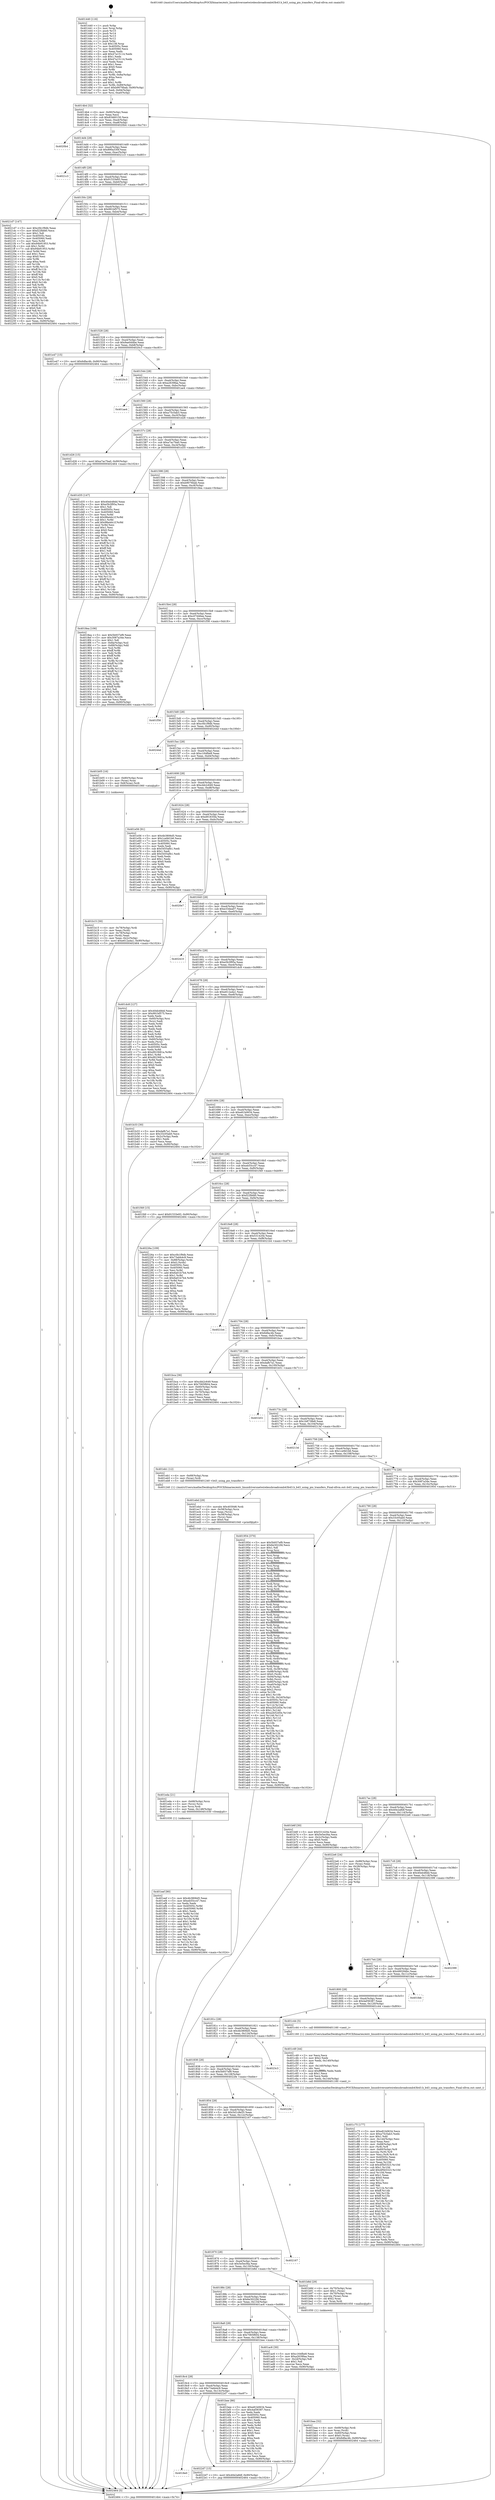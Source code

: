 digraph "0x401440" {
  label = "0x401440 (/mnt/c/Users/mathe/Desktop/tcc/POCII/binaries/extr_linuxdriversnetwirelessbroadcomb43b43.h_b43_using_pio_transfers_Final-ollvm.out::main(0))"
  labelloc = "t"
  node[shape=record]

  Entry [label="",width=0.3,height=0.3,shape=circle,fillcolor=black,style=filled]
  "0x4014b4" [label="{
     0x4014b4 [32]\l
     | [instrs]\l
     &nbsp;&nbsp;0x4014b4 \<+6\>: mov -0x90(%rbp),%eax\l
     &nbsp;&nbsp;0x4014ba \<+2\>: mov %eax,%ecx\l
     &nbsp;&nbsp;0x4014bc \<+6\>: sub $0x83460150,%ecx\l
     &nbsp;&nbsp;0x4014c2 \<+6\>: mov %eax,-0xa4(%rbp)\l
     &nbsp;&nbsp;0x4014c8 \<+6\>: mov %ecx,-0xa8(%rbp)\l
     &nbsp;&nbsp;0x4014ce \<+6\>: je 00000000004020b4 \<main+0xc74\>\l
  }"]
  "0x4020b4" [label="{
     0x4020b4\l
  }", style=dashed]
  "0x4014d4" [label="{
     0x4014d4 [28]\l
     | [instrs]\l
     &nbsp;&nbsp;0x4014d4 \<+5\>: jmp 00000000004014d9 \<main+0x99\>\l
     &nbsp;&nbsp;0x4014d9 \<+6\>: mov -0xa4(%rbp),%eax\l
     &nbsp;&nbsp;0x4014df \<+5\>: sub $0x890a330f,%eax\l
     &nbsp;&nbsp;0x4014e4 \<+6\>: mov %eax,-0xac(%rbp)\l
     &nbsp;&nbsp;0x4014ea \<+6\>: je 00000000004021c3 \<main+0xd83\>\l
  }"]
  Exit [label="",width=0.3,height=0.3,shape=circle,fillcolor=black,style=filled,peripheries=2]
  "0x4021c3" [label="{
     0x4021c3\l
  }", style=dashed]
  "0x4014f0" [label="{
     0x4014f0 [28]\l
     | [instrs]\l
     &nbsp;&nbsp;0x4014f0 \<+5\>: jmp 00000000004014f5 \<main+0xb5\>\l
     &nbsp;&nbsp;0x4014f5 \<+6\>: mov -0xa4(%rbp),%eax\l
     &nbsp;&nbsp;0x4014fb \<+5\>: sub $0x91533e93,%eax\l
     &nbsp;&nbsp;0x401500 \<+6\>: mov %eax,-0xb0(%rbp)\l
     &nbsp;&nbsp;0x401506 \<+6\>: je 00000000004021d7 \<main+0xd97\>\l
  }"]
  "0x4018e0" [label="{
     0x4018e0\l
  }", style=dashed]
  "0x4021d7" [label="{
     0x4021d7 [147]\l
     | [instrs]\l
     &nbsp;&nbsp;0x4021d7 \<+5\>: mov $0xc0b1f9db,%eax\l
     &nbsp;&nbsp;0x4021dc \<+5\>: mov $0xf22fbfd0,%ecx\l
     &nbsp;&nbsp;0x4021e1 \<+2\>: mov $0x1,%dl\l
     &nbsp;&nbsp;0x4021e3 \<+7\>: mov 0x40505c,%esi\l
     &nbsp;&nbsp;0x4021ea \<+7\>: mov 0x405060,%edi\l
     &nbsp;&nbsp;0x4021f1 \<+3\>: mov %esi,%r8d\l
     &nbsp;&nbsp;0x4021f4 \<+7\>: add $0x94b91953,%r8d\l
     &nbsp;&nbsp;0x4021fb \<+4\>: sub $0x1,%r8d\l
     &nbsp;&nbsp;0x4021ff \<+7\>: sub $0x94b91953,%r8d\l
     &nbsp;&nbsp;0x402206 \<+4\>: imul %r8d,%esi\l
     &nbsp;&nbsp;0x40220a \<+3\>: and $0x1,%esi\l
     &nbsp;&nbsp;0x40220d \<+3\>: cmp $0x0,%esi\l
     &nbsp;&nbsp;0x402210 \<+4\>: sete %r9b\l
     &nbsp;&nbsp;0x402214 \<+3\>: cmp $0xa,%edi\l
     &nbsp;&nbsp;0x402217 \<+4\>: setl %r10b\l
     &nbsp;&nbsp;0x40221b \<+3\>: mov %r9b,%r11b\l
     &nbsp;&nbsp;0x40221e \<+4\>: xor $0xff,%r11b\l
     &nbsp;&nbsp;0x402222 \<+3\>: mov %r10b,%bl\l
     &nbsp;&nbsp;0x402225 \<+3\>: xor $0xff,%bl\l
     &nbsp;&nbsp;0x402228 \<+3\>: xor $0x0,%dl\l
     &nbsp;&nbsp;0x40222b \<+3\>: mov %r11b,%r14b\l
     &nbsp;&nbsp;0x40222e \<+4\>: and $0x0,%r14b\l
     &nbsp;&nbsp;0x402232 \<+3\>: and %dl,%r9b\l
     &nbsp;&nbsp;0x402235 \<+3\>: mov %bl,%r15b\l
     &nbsp;&nbsp;0x402238 \<+4\>: and $0x0,%r15b\l
     &nbsp;&nbsp;0x40223c \<+3\>: and %dl,%r10b\l
     &nbsp;&nbsp;0x40223f \<+3\>: or %r9b,%r14b\l
     &nbsp;&nbsp;0x402242 \<+3\>: or %r10b,%r15b\l
     &nbsp;&nbsp;0x402245 \<+3\>: xor %r15b,%r14b\l
     &nbsp;&nbsp;0x402248 \<+3\>: or %bl,%r11b\l
     &nbsp;&nbsp;0x40224b \<+4\>: xor $0xff,%r11b\l
     &nbsp;&nbsp;0x40224f \<+3\>: or $0x0,%dl\l
     &nbsp;&nbsp;0x402252 \<+3\>: and %dl,%r11b\l
     &nbsp;&nbsp;0x402255 \<+3\>: or %r11b,%r14b\l
     &nbsp;&nbsp;0x402258 \<+4\>: test $0x1,%r14b\l
     &nbsp;&nbsp;0x40225c \<+3\>: cmovne %ecx,%eax\l
     &nbsp;&nbsp;0x40225f \<+6\>: mov %eax,-0x90(%rbp)\l
     &nbsp;&nbsp;0x402265 \<+5\>: jmp 0000000000402464 \<main+0x1024\>\l
  }"]
  "0x40150c" [label="{
     0x40150c [28]\l
     | [instrs]\l
     &nbsp;&nbsp;0x40150c \<+5\>: jmp 0000000000401511 \<main+0xd1\>\l
     &nbsp;&nbsp;0x401511 \<+6\>: mov -0xa4(%rbp),%eax\l
     &nbsp;&nbsp;0x401517 \<+5\>: sub $0x991bf575,%eax\l
     &nbsp;&nbsp;0x40151c \<+6\>: mov %eax,-0xb4(%rbp)\l
     &nbsp;&nbsp;0x401522 \<+6\>: je 0000000000401e47 \<main+0xa07\>\l
  }"]
  "0x4022d7" [label="{
     0x4022d7 [15]\l
     | [instrs]\l
     &nbsp;&nbsp;0x4022d7 \<+10\>: movl $0x40e2a8df,-0x90(%rbp)\l
     &nbsp;&nbsp;0x4022e1 \<+5\>: jmp 0000000000402464 \<main+0x1024\>\l
  }"]
  "0x401e47" [label="{
     0x401e47 [15]\l
     | [instrs]\l
     &nbsp;&nbsp;0x401e47 \<+10\>: movl $0x6dfac4b,-0x90(%rbp)\l
     &nbsp;&nbsp;0x401e51 \<+5\>: jmp 0000000000402464 \<main+0x1024\>\l
  }"]
  "0x401528" [label="{
     0x401528 [28]\l
     | [instrs]\l
     &nbsp;&nbsp;0x401528 \<+5\>: jmp 000000000040152d \<main+0xed\>\l
     &nbsp;&nbsp;0x40152d \<+6\>: mov -0xa4(%rbp),%eax\l
     &nbsp;&nbsp;0x401533 \<+5\>: sub $0x9ae0d4be,%eax\l
     &nbsp;&nbsp;0x401538 \<+6\>: mov %eax,-0xb8(%rbp)\l
     &nbsp;&nbsp;0x40153e \<+6\>: je 00000000004020c3 \<main+0xc83\>\l
  }"]
  "0x401eef" [label="{
     0x401eef [90]\l
     | [instrs]\l
     &nbsp;&nbsp;0x401eef \<+5\>: mov $0x4b3806d5,%eax\l
     &nbsp;&nbsp;0x401ef4 \<+5\>: mov $0xeb55cc47,%esi\l
     &nbsp;&nbsp;0x401ef9 \<+2\>: xor %edx,%edx\l
     &nbsp;&nbsp;0x401efb \<+8\>: mov 0x40505c,%r8d\l
     &nbsp;&nbsp;0x401f03 \<+8\>: mov 0x405060,%r9d\l
     &nbsp;&nbsp;0x401f0b \<+3\>: sub $0x1,%edx\l
     &nbsp;&nbsp;0x401f0e \<+3\>: mov %r8d,%r10d\l
     &nbsp;&nbsp;0x401f11 \<+3\>: add %edx,%r10d\l
     &nbsp;&nbsp;0x401f14 \<+4\>: imul %r10d,%r8d\l
     &nbsp;&nbsp;0x401f18 \<+4\>: and $0x1,%r8d\l
     &nbsp;&nbsp;0x401f1c \<+4\>: cmp $0x0,%r8d\l
     &nbsp;&nbsp;0x401f20 \<+4\>: sete %r11b\l
     &nbsp;&nbsp;0x401f24 \<+4\>: cmp $0xa,%r9d\l
     &nbsp;&nbsp;0x401f28 \<+3\>: setl %bl\l
     &nbsp;&nbsp;0x401f2b \<+3\>: mov %r11b,%r14b\l
     &nbsp;&nbsp;0x401f2e \<+3\>: and %bl,%r14b\l
     &nbsp;&nbsp;0x401f31 \<+3\>: xor %bl,%r11b\l
     &nbsp;&nbsp;0x401f34 \<+3\>: or %r11b,%r14b\l
     &nbsp;&nbsp;0x401f37 \<+4\>: test $0x1,%r14b\l
     &nbsp;&nbsp;0x401f3b \<+3\>: cmovne %esi,%eax\l
     &nbsp;&nbsp;0x401f3e \<+6\>: mov %eax,-0x90(%rbp)\l
     &nbsp;&nbsp;0x401f44 \<+5\>: jmp 0000000000402464 \<main+0x1024\>\l
  }"]
  "0x4020c3" [label="{
     0x4020c3\l
  }", style=dashed]
  "0x401544" [label="{
     0x401544 [28]\l
     | [instrs]\l
     &nbsp;&nbsp;0x401544 \<+5\>: jmp 0000000000401549 \<main+0x109\>\l
     &nbsp;&nbsp;0x401549 \<+6\>: mov -0xa4(%rbp),%eax\l
     &nbsp;&nbsp;0x40154f \<+5\>: sub $0xa2639faa,%eax\l
     &nbsp;&nbsp;0x401554 \<+6\>: mov %eax,-0xbc(%rbp)\l
     &nbsp;&nbsp;0x40155a \<+6\>: je 0000000000401ae4 \<main+0x6a4\>\l
  }"]
  "0x401eda" [label="{
     0x401eda [21]\l
     | [instrs]\l
     &nbsp;&nbsp;0x401eda \<+4\>: mov -0x68(%rbp),%rcx\l
     &nbsp;&nbsp;0x401ede \<+3\>: mov (%rcx),%rcx\l
     &nbsp;&nbsp;0x401ee1 \<+3\>: mov %rcx,%rdi\l
     &nbsp;&nbsp;0x401ee4 \<+6\>: mov %eax,-0x148(%rbp)\l
     &nbsp;&nbsp;0x401eea \<+5\>: call 0000000000401030 \<free@plt\>\l
     | [calls]\l
     &nbsp;&nbsp;0x401030 \{1\} (unknown)\l
  }"]
  "0x401ae4" [label="{
     0x401ae4\l
  }", style=dashed]
  "0x401560" [label="{
     0x401560 [28]\l
     | [instrs]\l
     &nbsp;&nbsp;0x401560 \<+5\>: jmp 0000000000401565 \<main+0x125\>\l
     &nbsp;&nbsp;0x401565 \<+6\>: mov -0xa4(%rbp),%eax\l
     &nbsp;&nbsp;0x40156b \<+5\>: sub $0xa75c5ab3,%eax\l
     &nbsp;&nbsp;0x401570 \<+6\>: mov %eax,-0xc0(%rbp)\l
     &nbsp;&nbsp;0x401576 \<+6\>: je 0000000000401d26 \<main+0x8e6\>\l
  }"]
  "0x401ebd" [label="{
     0x401ebd [29]\l
     | [instrs]\l
     &nbsp;&nbsp;0x401ebd \<+10\>: movabs $0x4030d6,%rdi\l
     &nbsp;&nbsp;0x401ec7 \<+4\>: mov -0x58(%rbp),%rcx\l
     &nbsp;&nbsp;0x401ecb \<+2\>: mov %eax,(%rcx)\l
     &nbsp;&nbsp;0x401ecd \<+4\>: mov -0x58(%rbp),%rcx\l
     &nbsp;&nbsp;0x401ed1 \<+2\>: mov (%rcx),%esi\l
     &nbsp;&nbsp;0x401ed3 \<+2\>: mov $0x0,%al\l
     &nbsp;&nbsp;0x401ed5 \<+5\>: call 0000000000401040 \<printf@plt\>\l
     | [calls]\l
     &nbsp;&nbsp;0x401040 \{1\} (unknown)\l
  }"]
  "0x401d26" [label="{
     0x401d26 [15]\l
     | [instrs]\l
     &nbsp;&nbsp;0x401d26 \<+10\>: movl $0xa7ac7ba0,-0x90(%rbp)\l
     &nbsp;&nbsp;0x401d30 \<+5\>: jmp 0000000000402464 \<main+0x1024\>\l
  }"]
  "0x40157c" [label="{
     0x40157c [28]\l
     | [instrs]\l
     &nbsp;&nbsp;0x40157c \<+5\>: jmp 0000000000401581 \<main+0x141\>\l
     &nbsp;&nbsp;0x401581 \<+6\>: mov -0xa4(%rbp),%eax\l
     &nbsp;&nbsp;0x401587 \<+5\>: sub $0xa7ac7ba0,%eax\l
     &nbsp;&nbsp;0x40158c \<+6\>: mov %eax,-0xc4(%rbp)\l
     &nbsp;&nbsp;0x401592 \<+6\>: je 0000000000401d35 \<main+0x8f5\>\l
  }"]
  "0x401c75" [label="{
     0x401c75 [177]\l
     | [instrs]\l
     &nbsp;&nbsp;0x401c75 \<+5\>: mov $0xe81b0634,%ecx\l
     &nbsp;&nbsp;0x401c7a \<+5\>: mov $0xa75c5ab3,%edx\l
     &nbsp;&nbsp;0x401c7f \<+3\>: mov $0x1,%dil\l
     &nbsp;&nbsp;0x401c82 \<+6\>: mov -0x144(%rbp),%esi\l
     &nbsp;&nbsp;0x401c88 \<+3\>: imul %eax,%esi\l
     &nbsp;&nbsp;0x401c8b \<+4\>: mov -0x68(%rbp),%r8\l
     &nbsp;&nbsp;0x401c8f \<+3\>: mov (%r8),%r8\l
     &nbsp;&nbsp;0x401c92 \<+4\>: mov -0x60(%rbp),%r9\l
     &nbsp;&nbsp;0x401c96 \<+3\>: movslq (%r9),%r9\l
     &nbsp;&nbsp;0x401c99 \<+4\>: mov %esi,(%r8,%r9,4)\l
     &nbsp;&nbsp;0x401c9d \<+7\>: mov 0x40505c,%eax\l
     &nbsp;&nbsp;0x401ca4 \<+7\>: mov 0x405060,%esi\l
     &nbsp;&nbsp;0x401cab \<+3\>: mov %eax,%r10d\l
     &nbsp;&nbsp;0x401cae \<+7\>: sub $0x4f5b5323,%r10d\l
     &nbsp;&nbsp;0x401cb5 \<+4\>: sub $0x1,%r10d\l
     &nbsp;&nbsp;0x401cb9 \<+7\>: add $0x4f5b5323,%r10d\l
     &nbsp;&nbsp;0x401cc0 \<+4\>: imul %r10d,%eax\l
     &nbsp;&nbsp;0x401cc4 \<+3\>: and $0x1,%eax\l
     &nbsp;&nbsp;0x401cc7 \<+3\>: cmp $0x0,%eax\l
     &nbsp;&nbsp;0x401cca \<+4\>: sete %r11b\l
     &nbsp;&nbsp;0x401cce \<+3\>: cmp $0xa,%esi\l
     &nbsp;&nbsp;0x401cd1 \<+3\>: setl %bl\l
     &nbsp;&nbsp;0x401cd4 \<+3\>: mov %r11b,%r14b\l
     &nbsp;&nbsp;0x401cd7 \<+4\>: xor $0xff,%r14b\l
     &nbsp;&nbsp;0x401cdb \<+3\>: mov %bl,%r15b\l
     &nbsp;&nbsp;0x401cde \<+4\>: xor $0xff,%r15b\l
     &nbsp;&nbsp;0x401ce2 \<+4\>: xor $0x0,%dil\l
     &nbsp;&nbsp;0x401ce6 \<+3\>: mov %r14b,%r12b\l
     &nbsp;&nbsp;0x401ce9 \<+4\>: and $0x0,%r12b\l
     &nbsp;&nbsp;0x401ced \<+3\>: and %dil,%r11b\l
     &nbsp;&nbsp;0x401cf0 \<+3\>: mov %r15b,%r13b\l
     &nbsp;&nbsp;0x401cf3 \<+4\>: and $0x0,%r13b\l
     &nbsp;&nbsp;0x401cf7 \<+3\>: and %dil,%bl\l
     &nbsp;&nbsp;0x401cfa \<+3\>: or %r11b,%r12b\l
     &nbsp;&nbsp;0x401cfd \<+3\>: or %bl,%r13b\l
     &nbsp;&nbsp;0x401d00 \<+3\>: xor %r13b,%r12b\l
     &nbsp;&nbsp;0x401d03 \<+3\>: or %r15b,%r14b\l
     &nbsp;&nbsp;0x401d06 \<+4\>: xor $0xff,%r14b\l
     &nbsp;&nbsp;0x401d0a \<+4\>: or $0x0,%dil\l
     &nbsp;&nbsp;0x401d0e \<+3\>: and %dil,%r14b\l
     &nbsp;&nbsp;0x401d11 \<+3\>: or %r14b,%r12b\l
     &nbsp;&nbsp;0x401d14 \<+4\>: test $0x1,%r12b\l
     &nbsp;&nbsp;0x401d18 \<+3\>: cmovne %edx,%ecx\l
     &nbsp;&nbsp;0x401d1b \<+6\>: mov %ecx,-0x90(%rbp)\l
     &nbsp;&nbsp;0x401d21 \<+5\>: jmp 0000000000402464 \<main+0x1024\>\l
  }"]
  "0x401d35" [label="{
     0x401d35 [147]\l
     | [instrs]\l
     &nbsp;&nbsp;0x401d35 \<+5\>: mov $0x40eb48dd,%eax\l
     &nbsp;&nbsp;0x401d3a \<+5\>: mov $0xe5b3f95a,%ecx\l
     &nbsp;&nbsp;0x401d3f \<+2\>: mov $0x1,%dl\l
     &nbsp;&nbsp;0x401d41 \<+7\>: mov 0x40505c,%esi\l
     &nbsp;&nbsp;0x401d48 \<+7\>: mov 0x405060,%edi\l
     &nbsp;&nbsp;0x401d4f \<+3\>: mov %esi,%r8d\l
     &nbsp;&nbsp;0x401d52 \<+7\>: sub $0x98a4dc1f,%r8d\l
     &nbsp;&nbsp;0x401d59 \<+4\>: sub $0x1,%r8d\l
     &nbsp;&nbsp;0x401d5d \<+7\>: add $0x98a4dc1f,%r8d\l
     &nbsp;&nbsp;0x401d64 \<+4\>: imul %r8d,%esi\l
     &nbsp;&nbsp;0x401d68 \<+3\>: and $0x1,%esi\l
     &nbsp;&nbsp;0x401d6b \<+3\>: cmp $0x0,%esi\l
     &nbsp;&nbsp;0x401d6e \<+4\>: sete %r9b\l
     &nbsp;&nbsp;0x401d72 \<+3\>: cmp $0xa,%edi\l
     &nbsp;&nbsp;0x401d75 \<+4\>: setl %r10b\l
     &nbsp;&nbsp;0x401d79 \<+3\>: mov %r9b,%r11b\l
     &nbsp;&nbsp;0x401d7c \<+4\>: xor $0xff,%r11b\l
     &nbsp;&nbsp;0x401d80 \<+3\>: mov %r10b,%bl\l
     &nbsp;&nbsp;0x401d83 \<+3\>: xor $0xff,%bl\l
     &nbsp;&nbsp;0x401d86 \<+3\>: xor $0x1,%dl\l
     &nbsp;&nbsp;0x401d89 \<+3\>: mov %r11b,%r14b\l
     &nbsp;&nbsp;0x401d8c \<+4\>: and $0xff,%r14b\l
     &nbsp;&nbsp;0x401d90 \<+3\>: and %dl,%r9b\l
     &nbsp;&nbsp;0x401d93 \<+3\>: mov %bl,%r15b\l
     &nbsp;&nbsp;0x401d96 \<+4\>: and $0xff,%r15b\l
     &nbsp;&nbsp;0x401d9a \<+3\>: and %dl,%r10b\l
     &nbsp;&nbsp;0x401d9d \<+3\>: or %r9b,%r14b\l
     &nbsp;&nbsp;0x401da0 \<+3\>: or %r10b,%r15b\l
     &nbsp;&nbsp;0x401da3 \<+3\>: xor %r15b,%r14b\l
     &nbsp;&nbsp;0x401da6 \<+3\>: or %bl,%r11b\l
     &nbsp;&nbsp;0x401da9 \<+4\>: xor $0xff,%r11b\l
     &nbsp;&nbsp;0x401dad \<+3\>: or $0x1,%dl\l
     &nbsp;&nbsp;0x401db0 \<+3\>: and %dl,%r11b\l
     &nbsp;&nbsp;0x401db3 \<+3\>: or %r11b,%r14b\l
     &nbsp;&nbsp;0x401db6 \<+4\>: test $0x1,%r14b\l
     &nbsp;&nbsp;0x401dba \<+3\>: cmovne %ecx,%eax\l
     &nbsp;&nbsp;0x401dbd \<+6\>: mov %eax,-0x90(%rbp)\l
     &nbsp;&nbsp;0x401dc3 \<+5\>: jmp 0000000000402464 \<main+0x1024\>\l
  }"]
  "0x401598" [label="{
     0x401598 [28]\l
     | [instrs]\l
     &nbsp;&nbsp;0x401598 \<+5\>: jmp 000000000040159d \<main+0x15d\>\l
     &nbsp;&nbsp;0x40159d \<+6\>: mov -0xa4(%rbp),%eax\l
     &nbsp;&nbsp;0x4015a3 \<+5\>: sub $0xb9076bab,%eax\l
     &nbsp;&nbsp;0x4015a8 \<+6\>: mov %eax,-0xc8(%rbp)\l
     &nbsp;&nbsp;0x4015ae \<+6\>: je 00000000004018ea \<main+0x4aa\>\l
  }"]
  "0x401c49" [label="{
     0x401c49 [44]\l
     | [instrs]\l
     &nbsp;&nbsp;0x401c49 \<+2\>: xor %ecx,%ecx\l
     &nbsp;&nbsp;0x401c4b \<+5\>: mov $0x2,%edx\l
     &nbsp;&nbsp;0x401c50 \<+6\>: mov %edx,-0x140(%rbp)\l
     &nbsp;&nbsp;0x401c56 \<+1\>: cltd\l
     &nbsp;&nbsp;0x401c57 \<+6\>: mov -0x140(%rbp),%esi\l
     &nbsp;&nbsp;0x401c5d \<+2\>: idiv %esi\l
     &nbsp;&nbsp;0x401c5f \<+6\>: imul $0xfffffffe,%edx,%edx\l
     &nbsp;&nbsp;0x401c65 \<+3\>: sub $0x1,%ecx\l
     &nbsp;&nbsp;0x401c68 \<+2\>: sub %ecx,%edx\l
     &nbsp;&nbsp;0x401c6a \<+6\>: mov %edx,-0x144(%rbp)\l
     &nbsp;&nbsp;0x401c70 \<+5\>: call 0000000000401160 \<next_i\>\l
     | [calls]\l
     &nbsp;&nbsp;0x401160 \{1\} (/mnt/c/Users/mathe/Desktop/tcc/POCII/binaries/extr_linuxdriversnetwirelessbroadcomb43b43.h_b43_using_pio_transfers_Final-ollvm.out::next_i)\l
  }"]
  "0x4018ea" [label="{
     0x4018ea [106]\l
     | [instrs]\l
     &nbsp;&nbsp;0x4018ea \<+5\>: mov $0x5b937ef9,%eax\l
     &nbsp;&nbsp;0x4018ef \<+5\>: mov $0x3087a34e,%ecx\l
     &nbsp;&nbsp;0x4018f4 \<+2\>: mov $0x1,%dl\l
     &nbsp;&nbsp;0x4018f6 \<+7\>: mov -0x8a(%rbp),%sil\l
     &nbsp;&nbsp;0x4018fd \<+7\>: mov -0x89(%rbp),%dil\l
     &nbsp;&nbsp;0x401904 \<+3\>: mov %sil,%r8b\l
     &nbsp;&nbsp;0x401907 \<+4\>: xor $0xff,%r8b\l
     &nbsp;&nbsp;0x40190b \<+3\>: mov %dil,%r9b\l
     &nbsp;&nbsp;0x40190e \<+4\>: xor $0xff,%r9b\l
     &nbsp;&nbsp;0x401912 \<+3\>: xor $0x1,%dl\l
     &nbsp;&nbsp;0x401915 \<+3\>: mov %r8b,%r10b\l
     &nbsp;&nbsp;0x401918 \<+4\>: and $0xff,%r10b\l
     &nbsp;&nbsp;0x40191c \<+3\>: and %dl,%sil\l
     &nbsp;&nbsp;0x40191f \<+3\>: mov %r9b,%r11b\l
     &nbsp;&nbsp;0x401922 \<+4\>: and $0xff,%r11b\l
     &nbsp;&nbsp;0x401926 \<+3\>: and %dl,%dil\l
     &nbsp;&nbsp;0x401929 \<+3\>: or %sil,%r10b\l
     &nbsp;&nbsp;0x40192c \<+3\>: or %dil,%r11b\l
     &nbsp;&nbsp;0x40192f \<+3\>: xor %r11b,%r10b\l
     &nbsp;&nbsp;0x401932 \<+3\>: or %r9b,%r8b\l
     &nbsp;&nbsp;0x401935 \<+4\>: xor $0xff,%r8b\l
     &nbsp;&nbsp;0x401939 \<+3\>: or $0x1,%dl\l
     &nbsp;&nbsp;0x40193c \<+3\>: and %dl,%r8b\l
     &nbsp;&nbsp;0x40193f \<+3\>: or %r8b,%r10b\l
     &nbsp;&nbsp;0x401942 \<+4\>: test $0x1,%r10b\l
     &nbsp;&nbsp;0x401946 \<+3\>: cmovne %ecx,%eax\l
     &nbsp;&nbsp;0x401949 \<+6\>: mov %eax,-0x90(%rbp)\l
     &nbsp;&nbsp;0x40194f \<+5\>: jmp 0000000000402464 \<main+0x1024\>\l
  }"]
  "0x4015b4" [label="{
     0x4015b4 [28]\l
     | [instrs]\l
     &nbsp;&nbsp;0x4015b4 \<+5\>: jmp 00000000004015b9 \<main+0x179\>\l
     &nbsp;&nbsp;0x4015b9 \<+6\>: mov -0xa4(%rbp),%eax\l
     &nbsp;&nbsp;0x4015bf \<+5\>: sub $0xc07d46ee,%eax\l
     &nbsp;&nbsp;0x4015c4 \<+6\>: mov %eax,-0xcc(%rbp)\l
     &nbsp;&nbsp;0x4015ca \<+6\>: je 0000000000401f58 \<main+0xb18\>\l
  }"]
  "0x402464" [label="{
     0x402464 [5]\l
     | [instrs]\l
     &nbsp;&nbsp;0x402464 \<+5\>: jmp 00000000004014b4 \<main+0x74\>\l
  }"]
  "0x401440" [label="{
     0x401440 [116]\l
     | [instrs]\l
     &nbsp;&nbsp;0x401440 \<+1\>: push %rbp\l
     &nbsp;&nbsp;0x401441 \<+3\>: mov %rsp,%rbp\l
     &nbsp;&nbsp;0x401444 \<+2\>: push %r15\l
     &nbsp;&nbsp;0x401446 \<+2\>: push %r14\l
     &nbsp;&nbsp;0x401448 \<+2\>: push %r13\l
     &nbsp;&nbsp;0x40144a \<+2\>: push %r12\l
     &nbsp;&nbsp;0x40144c \<+1\>: push %rbx\l
     &nbsp;&nbsp;0x40144d \<+7\>: sub $0x138,%rsp\l
     &nbsp;&nbsp;0x401454 \<+7\>: mov 0x40505c,%eax\l
     &nbsp;&nbsp;0x40145b \<+7\>: mov 0x405060,%ecx\l
     &nbsp;&nbsp;0x401462 \<+2\>: mov %eax,%edx\l
     &nbsp;&nbsp;0x401464 \<+6\>: add $0x47a15114,%edx\l
     &nbsp;&nbsp;0x40146a \<+3\>: sub $0x1,%edx\l
     &nbsp;&nbsp;0x40146d \<+6\>: sub $0x47a15114,%edx\l
     &nbsp;&nbsp;0x401473 \<+3\>: imul %edx,%eax\l
     &nbsp;&nbsp;0x401476 \<+3\>: and $0x1,%eax\l
     &nbsp;&nbsp;0x401479 \<+3\>: cmp $0x0,%eax\l
     &nbsp;&nbsp;0x40147c \<+4\>: sete %r8b\l
     &nbsp;&nbsp;0x401480 \<+4\>: and $0x1,%r8b\l
     &nbsp;&nbsp;0x401484 \<+7\>: mov %r8b,-0x8a(%rbp)\l
     &nbsp;&nbsp;0x40148b \<+3\>: cmp $0xa,%ecx\l
     &nbsp;&nbsp;0x40148e \<+4\>: setl %r8b\l
     &nbsp;&nbsp;0x401492 \<+4\>: and $0x1,%r8b\l
     &nbsp;&nbsp;0x401496 \<+7\>: mov %r8b,-0x89(%rbp)\l
     &nbsp;&nbsp;0x40149d \<+10\>: movl $0xb9076bab,-0x90(%rbp)\l
     &nbsp;&nbsp;0x4014a7 \<+6\>: mov %edi,-0x94(%rbp)\l
     &nbsp;&nbsp;0x4014ad \<+7\>: mov %rsi,-0xa0(%rbp)\l
  }"]
  "0x4018c4" [label="{
     0x4018c4 [28]\l
     | [instrs]\l
     &nbsp;&nbsp;0x4018c4 \<+5\>: jmp 00000000004018c9 \<main+0x489\>\l
     &nbsp;&nbsp;0x4018c9 \<+6\>: mov -0xa4(%rbp),%eax\l
     &nbsp;&nbsp;0x4018cf \<+5\>: sub $0x73abb4c9,%eax\l
     &nbsp;&nbsp;0x4018d4 \<+6\>: mov %eax,-0x13c(%rbp)\l
     &nbsp;&nbsp;0x4018da \<+6\>: je 00000000004022d7 \<main+0xe97\>\l
  }"]
  "0x401f58" [label="{
     0x401f58\l
  }", style=dashed]
  "0x4015d0" [label="{
     0x4015d0 [28]\l
     | [instrs]\l
     &nbsp;&nbsp;0x4015d0 \<+5\>: jmp 00000000004015d5 \<main+0x195\>\l
     &nbsp;&nbsp;0x4015d5 \<+6\>: mov -0xa4(%rbp),%eax\l
     &nbsp;&nbsp;0x4015db \<+5\>: sub $0xc0b1f9db,%eax\l
     &nbsp;&nbsp;0x4015e0 \<+6\>: mov %eax,-0xd0(%rbp)\l
     &nbsp;&nbsp;0x4015e6 \<+6\>: je 000000000040244d \<main+0x100d\>\l
  }"]
  "0x401bee" [label="{
     0x401bee [86]\l
     | [instrs]\l
     &nbsp;&nbsp;0x401bee \<+5\>: mov $0xe81b0634,%eax\l
     &nbsp;&nbsp;0x401bf3 \<+5\>: mov $0x4af36387,%ecx\l
     &nbsp;&nbsp;0x401bf8 \<+2\>: xor %edx,%edx\l
     &nbsp;&nbsp;0x401bfa \<+7\>: mov 0x40505c,%esi\l
     &nbsp;&nbsp;0x401c01 \<+7\>: mov 0x405060,%edi\l
     &nbsp;&nbsp;0x401c08 \<+3\>: sub $0x1,%edx\l
     &nbsp;&nbsp;0x401c0b \<+3\>: mov %esi,%r8d\l
     &nbsp;&nbsp;0x401c0e \<+3\>: add %edx,%r8d\l
     &nbsp;&nbsp;0x401c11 \<+4\>: imul %r8d,%esi\l
     &nbsp;&nbsp;0x401c15 \<+3\>: and $0x1,%esi\l
     &nbsp;&nbsp;0x401c18 \<+3\>: cmp $0x0,%esi\l
     &nbsp;&nbsp;0x401c1b \<+4\>: sete %r9b\l
     &nbsp;&nbsp;0x401c1f \<+3\>: cmp $0xa,%edi\l
     &nbsp;&nbsp;0x401c22 \<+4\>: setl %r10b\l
     &nbsp;&nbsp;0x401c26 \<+3\>: mov %r9b,%r11b\l
     &nbsp;&nbsp;0x401c29 \<+3\>: and %r10b,%r11b\l
     &nbsp;&nbsp;0x401c2c \<+3\>: xor %r10b,%r9b\l
     &nbsp;&nbsp;0x401c2f \<+3\>: or %r9b,%r11b\l
     &nbsp;&nbsp;0x401c32 \<+4\>: test $0x1,%r11b\l
     &nbsp;&nbsp;0x401c36 \<+3\>: cmovne %ecx,%eax\l
     &nbsp;&nbsp;0x401c39 \<+6\>: mov %eax,-0x90(%rbp)\l
     &nbsp;&nbsp;0x401c3f \<+5\>: jmp 0000000000402464 \<main+0x1024\>\l
  }"]
  "0x40244d" [label="{
     0x40244d\l
  }", style=dashed]
  "0x4015ec" [label="{
     0x4015ec [28]\l
     | [instrs]\l
     &nbsp;&nbsp;0x4015ec \<+5\>: jmp 00000000004015f1 \<main+0x1b1\>\l
     &nbsp;&nbsp;0x4015f1 \<+6\>: mov -0xa4(%rbp),%eax\l
     &nbsp;&nbsp;0x4015f7 \<+5\>: sub $0xc164fbe8,%eax\l
     &nbsp;&nbsp;0x4015fc \<+6\>: mov %eax,-0xd4(%rbp)\l
     &nbsp;&nbsp;0x401602 \<+6\>: je 0000000000401b05 \<main+0x6c5\>\l
  }"]
  "0x401baa" [label="{
     0x401baa [32]\l
     | [instrs]\l
     &nbsp;&nbsp;0x401baa \<+4\>: mov -0x68(%rbp),%rdi\l
     &nbsp;&nbsp;0x401bae \<+3\>: mov %rax,(%rdi)\l
     &nbsp;&nbsp;0x401bb1 \<+4\>: mov -0x60(%rbp),%rax\l
     &nbsp;&nbsp;0x401bb5 \<+6\>: movl $0x0,(%rax)\l
     &nbsp;&nbsp;0x401bbb \<+10\>: movl $0x6dfac4b,-0x90(%rbp)\l
     &nbsp;&nbsp;0x401bc5 \<+5\>: jmp 0000000000402464 \<main+0x1024\>\l
  }"]
  "0x401b05" [label="{
     0x401b05 [16]\l
     | [instrs]\l
     &nbsp;&nbsp;0x401b05 \<+4\>: mov -0x80(%rbp),%rax\l
     &nbsp;&nbsp;0x401b09 \<+3\>: mov (%rax),%rax\l
     &nbsp;&nbsp;0x401b0c \<+4\>: mov 0x8(%rax),%rdi\l
     &nbsp;&nbsp;0x401b10 \<+5\>: call 0000000000401060 \<atoi@plt\>\l
     | [calls]\l
     &nbsp;&nbsp;0x401060 \{1\} (unknown)\l
  }"]
  "0x401608" [label="{
     0x401608 [28]\l
     | [instrs]\l
     &nbsp;&nbsp;0x401608 \<+5\>: jmp 000000000040160d \<main+0x1cd\>\l
     &nbsp;&nbsp;0x40160d \<+6\>: mov -0xa4(%rbp),%eax\l
     &nbsp;&nbsp;0x401613 \<+5\>: sub $0xcbb2c649,%eax\l
     &nbsp;&nbsp;0x401618 \<+6\>: mov %eax,-0xd8(%rbp)\l
     &nbsp;&nbsp;0x40161e \<+6\>: je 0000000000401e56 \<main+0xa16\>\l
  }"]
  "0x401b15" [label="{
     0x401b15 [30]\l
     | [instrs]\l
     &nbsp;&nbsp;0x401b15 \<+4\>: mov -0x78(%rbp),%rdi\l
     &nbsp;&nbsp;0x401b19 \<+2\>: mov %eax,(%rdi)\l
     &nbsp;&nbsp;0x401b1b \<+4\>: mov -0x78(%rbp),%rdi\l
     &nbsp;&nbsp;0x401b1f \<+2\>: mov (%rdi),%eax\l
     &nbsp;&nbsp;0x401b21 \<+3\>: mov %eax,-0x2c(%rbp)\l
     &nbsp;&nbsp;0x401b24 \<+10\>: movl $0xe612a4a1,-0x90(%rbp)\l
     &nbsp;&nbsp;0x401b2e \<+5\>: jmp 0000000000402464 \<main+0x1024\>\l
  }"]
  "0x401e56" [label="{
     0x401e56 [91]\l
     | [instrs]\l
     &nbsp;&nbsp;0x401e56 \<+5\>: mov $0x4b3806d5,%eax\l
     &nbsp;&nbsp;0x401e5b \<+5\>: mov $0x1ce9d1b6,%ecx\l
     &nbsp;&nbsp;0x401e60 \<+7\>: mov 0x40505c,%edx\l
     &nbsp;&nbsp;0x401e67 \<+7\>: mov 0x405060,%esi\l
     &nbsp;&nbsp;0x401e6e \<+2\>: mov %edx,%edi\l
     &nbsp;&nbsp;0x401e70 \<+6\>: sub $0x5455afb1,%edi\l
     &nbsp;&nbsp;0x401e76 \<+3\>: sub $0x1,%edi\l
     &nbsp;&nbsp;0x401e79 \<+6\>: add $0x5455afb1,%edi\l
     &nbsp;&nbsp;0x401e7f \<+3\>: imul %edi,%edx\l
     &nbsp;&nbsp;0x401e82 \<+3\>: and $0x1,%edx\l
     &nbsp;&nbsp;0x401e85 \<+3\>: cmp $0x0,%edx\l
     &nbsp;&nbsp;0x401e88 \<+4\>: sete %r8b\l
     &nbsp;&nbsp;0x401e8c \<+3\>: cmp $0xa,%esi\l
     &nbsp;&nbsp;0x401e8f \<+4\>: setl %r9b\l
     &nbsp;&nbsp;0x401e93 \<+3\>: mov %r8b,%r10b\l
     &nbsp;&nbsp;0x401e96 \<+3\>: and %r9b,%r10b\l
     &nbsp;&nbsp;0x401e99 \<+3\>: xor %r9b,%r8b\l
     &nbsp;&nbsp;0x401e9c \<+3\>: or %r8b,%r10b\l
     &nbsp;&nbsp;0x401e9f \<+4\>: test $0x1,%r10b\l
     &nbsp;&nbsp;0x401ea3 \<+3\>: cmovne %ecx,%eax\l
     &nbsp;&nbsp;0x401ea6 \<+6\>: mov %eax,-0x90(%rbp)\l
     &nbsp;&nbsp;0x401eac \<+5\>: jmp 0000000000402464 \<main+0x1024\>\l
  }"]
  "0x401624" [label="{
     0x401624 [28]\l
     | [instrs]\l
     &nbsp;&nbsp;0x401624 \<+5\>: jmp 0000000000401629 \<main+0x1e9\>\l
     &nbsp;&nbsp;0x401629 \<+6\>: mov -0xa4(%rbp),%eax\l
     &nbsp;&nbsp;0x40162f \<+5\>: sub $0xd91835fa,%eax\l
     &nbsp;&nbsp;0x401634 \<+6\>: mov %eax,-0xdc(%rbp)\l
     &nbsp;&nbsp;0x40163a \<+6\>: je 00000000004020e7 \<main+0xca7\>\l
  }"]
  "0x4018a8" [label="{
     0x4018a8 [28]\l
     | [instrs]\l
     &nbsp;&nbsp;0x4018a8 \<+5\>: jmp 00000000004018ad \<main+0x46d\>\l
     &nbsp;&nbsp;0x4018ad \<+6\>: mov -0xa4(%rbp),%eax\l
     &nbsp;&nbsp;0x4018b3 \<+5\>: sub $0x7065f604,%eax\l
     &nbsp;&nbsp;0x4018b8 \<+6\>: mov %eax,-0x138(%rbp)\l
     &nbsp;&nbsp;0x4018be \<+6\>: je 0000000000401bee \<main+0x7ae\>\l
  }"]
  "0x4020e7" [label="{
     0x4020e7\l
  }", style=dashed]
  "0x401640" [label="{
     0x401640 [28]\l
     | [instrs]\l
     &nbsp;&nbsp;0x401640 \<+5\>: jmp 0000000000401645 \<main+0x205\>\l
     &nbsp;&nbsp;0x401645 \<+6\>: mov -0xa4(%rbp),%eax\l
     &nbsp;&nbsp;0x40164b \<+5\>: sub $0xe33dea07,%eax\l
     &nbsp;&nbsp;0x401650 \<+6\>: mov %eax,-0xe0(%rbp)\l
     &nbsp;&nbsp;0x401656 \<+6\>: je 0000000000402410 \<main+0xfd0\>\l
  }"]
  "0x401ac6" [label="{
     0x401ac6 [30]\l
     | [instrs]\l
     &nbsp;&nbsp;0x401ac6 \<+5\>: mov $0xc164fbe8,%eax\l
     &nbsp;&nbsp;0x401acb \<+5\>: mov $0xa2639faa,%ecx\l
     &nbsp;&nbsp;0x401ad0 \<+3\>: mov -0x2d(%rbp),%dl\l
     &nbsp;&nbsp;0x401ad3 \<+3\>: test $0x1,%dl\l
     &nbsp;&nbsp;0x401ad6 \<+3\>: cmovne %ecx,%eax\l
     &nbsp;&nbsp;0x401ad9 \<+6\>: mov %eax,-0x90(%rbp)\l
     &nbsp;&nbsp;0x401adf \<+5\>: jmp 0000000000402464 \<main+0x1024\>\l
  }"]
  "0x402410" [label="{
     0x402410\l
  }", style=dashed]
  "0x40165c" [label="{
     0x40165c [28]\l
     | [instrs]\l
     &nbsp;&nbsp;0x40165c \<+5\>: jmp 0000000000401661 \<main+0x221\>\l
     &nbsp;&nbsp;0x401661 \<+6\>: mov -0xa4(%rbp),%eax\l
     &nbsp;&nbsp;0x401667 \<+5\>: sub $0xe5b3f95a,%eax\l
     &nbsp;&nbsp;0x40166c \<+6\>: mov %eax,-0xe4(%rbp)\l
     &nbsp;&nbsp;0x401672 \<+6\>: je 0000000000401dc8 \<main+0x988\>\l
  }"]
  "0x40188c" [label="{
     0x40188c [28]\l
     | [instrs]\l
     &nbsp;&nbsp;0x40188c \<+5\>: jmp 0000000000401891 \<main+0x451\>\l
     &nbsp;&nbsp;0x401891 \<+6\>: mov -0xa4(%rbp),%eax\l
     &nbsp;&nbsp;0x401897 \<+5\>: sub $0x6e3022fd,%eax\l
     &nbsp;&nbsp;0x40189c \<+6\>: mov %eax,-0x134(%rbp)\l
     &nbsp;&nbsp;0x4018a2 \<+6\>: je 0000000000401ac6 \<main+0x686\>\l
  }"]
  "0x401dc8" [label="{
     0x401dc8 [127]\l
     | [instrs]\l
     &nbsp;&nbsp;0x401dc8 \<+5\>: mov $0x40eb48dd,%eax\l
     &nbsp;&nbsp;0x401dcd \<+5\>: mov $0x991bf575,%ecx\l
     &nbsp;&nbsp;0x401dd2 \<+2\>: xor %edx,%edx\l
     &nbsp;&nbsp;0x401dd4 \<+4\>: mov -0x60(%rbp),%rsi\l
     &nbsp;&nbsp;0x401dd8 \<+2\>: mov (%rsi),%edi\l
     &nbsp;&nbsp;0x401dda \<+3\>: mov %edx,%r8d\l
     &nbsp;&nbsp;0x401ddd \<+3\>: sub %edi,%r8d\l
     &nbsp;&nbsp;0x401de0 \<+2\>: mov %edx,%edi\l
     &nbsp;&nbsp;0x401de2 \<+3\>: sub $0x1,%edi\l
     &nbsp;&nbsp;0x401de5 \<+3\>: add %edi,%r8d\l
     &nbsp;&nbsp;0x401de8 \<+3\>: sub %r8d,%edx\l
     &nbsp;&nbsp;0x401deb \<+4\>: mov -0x60(%rbp),%rsi\l
     &nbsp;&nbsp;0x401def \<+2\>: mov %edx,(%rsi)\l
     &nbsp;&nbsp;0x401df1 \<+7\>: mov 0x40505c,%edx\l
     &nbsp;&nbsp;0x401df8 \<+7\>: mov 0x405060,%edi\l
     &nbsp;&nbsp;0x401dff \<+3\>: mov %edx,%r8d\l
     &nbsp;&nbsp;0x401e02 \<+7\>: sub $0xd923681a,%r8d\l
     &nbsp;&nbsp;0x401e09 \<+4\>: sub $0x1,%r8d\l
     &nbsp;&nbsp;0x401e0d \<+7\>: add $0xd923681a,%r8d\l
     &nbsp;&nbsp;0x401e14 \<+4\>: imul %r8d,%edx\l
     &nbsp;&nbsp;0x401e18 \<+3\>: and $0x1,%edx\l
     &nbsp;&nbsp;0x401e1b \<+3\>: cmp $0x0,%edx\l
     &nbsp;&nbsp;0x401e1e \<+4\>: sete %r9b\l
     &nbsp;&nbsp;0x401e22 \<+3\>: cmp $0xa,%edi\l
     &nbsp;&nbsp;0x401e25 \<+4\>: setl %r10b\l
     &nbsp;&nbsp;0x401e29 \<+3\>: mov %r9b,%r11b\l
     &nbsp;&nbsp;0x401e2c \<+3\>: and %r10b,%r11b\l
     &nbsp;&nbsp;0x401e2f \<+3\>: xor %r10b,%r9b\l
     &nbsp;&nbsp;0x401e32 \<+3\>: or %r9b,%r11b\l
     &nbsp;&nbsp;0x401e35 \<+4\>: test $0x1,%r11b\l
     &nbsp;&nbsp;0x401e39 \<+3\>: cmovne %ecx,%eax\l
     &nbsp;&nbsp;0x401e3c \<+6\>: mov %eax,-0x90(%rbp)\l
     &nbsp;&nbsp;0x401e42 \<+5\>: jmp 0000000000402464 \<main+0x1024\>\l
  }"]
  "0x401678" [label="{
     0x401678 [28]\l
     | [instrs]\l
     &nbsp;&nbsp;0x401678 \<+5\>: jmp 000000000040167d \<main+0x23d\>\l
     &nbsp;&nbsp;0x40167d \<+6\>: mov -0xa4(%rbp),%eax\l
     &nbsp;&nbsp;0x401683 \<+5\>: sub $0xe612a4a1,%eax\l
     &nbsp;&nbsp;0x401688 \<+6\>: mov %eax,-0xe8(%rbp)\l
     &nbsp;&nbsp;0x40168e \<+6\>: je 0000000000401b33 \<main+0x6f3\>\l
  }"]
  "0x401b8d" [label="{
     0x401b8d [29]\l
     | [instrs]\l
     &nbsp;&nbsp;0x401b8d \<+4\>: mov -0x70(%rbp),%rax\l
     &nbsp;&nbsp;0x401b91 \<+6\>: movl $0x1,(%rax)\l
     &nbsp;&nbsp;0x401b97 \<+4\>: mov -0x70(%rbp),%rax\l
     &nbsp;&nbsp;0x401b9b \<+3\>: movslq (%rax),%rax\l
     &nbsp;&nbsp;0x401b9e \<+4\>: shl $0x2,%rax\l
     &nbsp;&nbsp;0x401ba2 \<+3\>: mov %rax,%rdi\l
     &nbsp;&nbsp;0x401ba5 \<+5\>: call 0000000000401050 \<malloc@plt\>\l
     | [calls]\l
     &nbsp;&nbsp;0x401050 \{1\} (unknown)\l
  }"]
  "0x401b33" [label="{
     0x401b33 [30]\l
     | [instrs]\l
     &nbsp;&nbsp;0x401b33 \<+5\>: mov $0xdafb7a1,%eax\l
     &nbsp;&nbsp;0x401b38 \<+5\>: mov $0x33c05ab0,%ecx\l
     &nbsp;&nbsp;0x401b3d \<+3\>: mov -0x2c(%rbp),%edx\l
     &nbsp;&nbsp;0x401b40 \<+3\>: cmp $0x1,%edx\l
     &nbsp;&nbsp;0x401b43 \<+3\>: cmovl %ecx,%eax\l
     &nbsp;&nbsp;0x401b46 \<+6\>: mov %eax,-0x90(%rbp)\l
     &nbsp;&nbsp;0x401b4c \<+5\>: jmp 0000000000402464 \<main+0x1024\>\l
  }"]
  "0x401694" [label="{
     0x401694 [28]\l
     | [instrs]\l
     &nbsp;&nbsp;0x401694 \<+5\>: jmp 0000000000401699 \<main+0x259\>\l
     &nbsp;&nbsp;0x401699 \<+6\>: mov -0xa4(%rbp),%eax\l
     &nbsp;&nbsp;0x40169f \<+5\>: sub $0xe81b0634,%eax\l
     &nbsp;&nbsp;0x4016a4 \<+6\>: mov %eax,-0xec(%rbp)\l
     &nbsp;&nbsp;0x4016aa \<+6\>: je 0000000000402343 \<main+0xf03\>\l
  }"]
  "0x401870" [label="{
     0x401870 [28]\l
     | [instrs]\l
     &nbsp;&nbsp;0x401870 \<+5\>: jmp 0000000000401875 \<main+0x435\>\l
     &nbsp;&nbsp;0x401875 \<+6\>: mov -0xa4(%rbp),%eax\l
     &nbsp;&nbsp;0x40187b \<+5\>: sub $0x5e5ecf4a,%eax\l
     &nbsp;&nbsp;0x401880 \<+6\>: mov %eax,-0x130(%rbp)\l
     &nbsp;&nbsp;0x401886 \<+6\>: je 0000000000401b8d \<main+0x74d\>\l
  }"]
  "0x402343" [label="{
     0x402343\l
  }", style=dashed]
  "0x4016b0" [label="{
     0x4016b0 [28]\l
     | [instrs]\l
     &nbsp;&nbsp;0x4016b0 \<+5\>: jmp 00000000004016b5 \<main+0x275\>\l
     &nbsp;&nbsp;0x4016b5 \<+6\>: mov -0xa4(%rbp),%eax\l
     &nbsp;&nbsp;0x4016bb \<+5\>: sub $0xeb55cc47,%eax\l
     &nbsp;&nbsp;0x4016c0 \<+6\>: mov %eax,-0xf0(%rbp)\l
     &nbsp;&nbsp;0x4016c6 \<+6\>: je 0000000000401f49 \<main+0xb09\>\l
  }"]
  "0x402167" [label="{
     0x402167\l
  }", style=dashed]
  "0x401f49" [label="{
     0x401f49 [15]\l
     | [instrs]\l
     &nbsp;&nbsp;0x401f49 \<+10\>: movl $0x91533e93,-0x90(%rbp)\l
     &nbsp;&nbsp;0x401f53 \<+5\>: jmp 0000000000402464 \<main+0x1024\>\l
  }"]
  "0x4016cc" [label="{
     0x4016cc [28]\l
     | [instrs]\l
     &nbsp;&nbsp;0x4016cc \<+5\>: jmp 00000000004016d1 \<main+0x291\>\l
     &nbsp;&nbsp;0x4016d1 \<+6\>: mov -0xa4(%rbp),%eax\l
     &nbsp;&nbsp;0x4016d7 \<+5\>: sub $0xf22fbfd0,%eax\l
     &nbsp;&nbsp;0x4016dc \<+6\>: mov %eax,-0xf4(%rbp)\l
     &nbsp;&nbsp;0x4016e2 \<+6\>: je 000000000040226a \<main+0xe2a\>\l
  }"]
  "0x401854" [label="{
     0x401854 [28]\l
     | [instrs]\l
     &nbsp;&nbsp;0x401854 \<+5\>: jmp 0000000000401859 \<main+0x419\>\l
     &nbsp;&nbsp;0x401859 \<+6\>: mov -0xa4(%rbp),%eax\l
     &nbsp;&nbsp;0x40185f \<+5\>: sub $0x5d1c8e55,%eax\l
     &nbsp;&nbsp;0x401864 \<+6\>: mov %eax,-0x12c(%rbp)\l
     &nbsp;&nbsp;0x40186a \<+6\>: je 0000000000402167 \<main+0xd27\>\l
  }"]
  "0x40226a" [label="{
     0x40226a [109]\l
     | [instrs]\l
     &nbsp;&nbsp;0x40226a \<+5\>: mov $0xc0b1f9db,%eax\l
     &nbsp;&nbsp;0x40226f \<+5\>: mov $0x73abb4c9,%ecx\l
     &nbsp;&nbsp;0x402274 \<+7\>: mov -0x88(%rbp),%rdx\l
     &nbsp;&nbsp;0x40227b \<+6\>: movl $0x0,(%rdx)\l
     &nbsp;&nbsp;0x402281 \<+7\>: mov 0x40505c,%esi\l
     &nbsp;&nbsp;0x402288 \<+7\>: mov 0x405060,%edi\l
     &nbsp;&nbsp;0x40228f \<+3\>: mov %esi,%r8d\l
     &nbsp;&nbsp;0x402292 \<+7\>: add $0x6a01b7b4,%r8d\l
     &nbsp;&nbsp;0x402299 \<+4\>: sub $0x1,%r8d\l
     &nbsp;&nbsp;0x40229d \<+7\>: sub $0x6a01b7b4,%r8d\l
     &nbsp;&nbsp;0x4022a4 \<+4\>: imul %r8d,%esi\l
     &nbsp;&nbsp;0x4022a8 \<+3\>: and $0x1,%esi\l
     &nbsp;&nbsp;0x4022ab \<+3\>: cmp $0x0,%esi\l
     &nbsp;&nbsp;0x4022ae \<+4\>: sete %r9b\l
     &nbsp;&nbsp;0x4022b2 \<+3\>: cmp $0xa,%edi\l
     &nbsp;&nbsp;0x4022b5 \<+4\>: setl %r10b\l
     &nbsp;&nbsp;0x4022b9 \<+3\>: mov %r9b,%r11b\l
     &nbsp;&nbsp;0x4022bc \<+3\>: and %r10b,%r11b\l
     &nbsp;&nbsp;0x4022bf \<+3\>: xor %r10b,%r9b\l
     &nbsp;&nbsp;0x4022c2 \<+3\>: or %r9b,%r11b\l
     &nbsp;&nbsp;0x4022c5 \<+4\>: test $0x1,%r11b\l
     &nbsp;&nbsp;0x4022c9 \<+3\>: cmovne %ecx,%eax\l
     &nbsp;&nbsp;0x4022cc \<+6\>: mov %eax,-0x90(%rbp)\l
     &nbsp;&nbsp;0x4022d2 \<+5\>: jmp 0000000000402464 \<main+0x1024\>\l
  }"]
  "0x4016e8" [label="{
     0x4016e8 [28]\l
     | [instrs]\l
     &nbsp;&nbsp;0x4016e8 \<+5\>: jmp 00000000004016ed \<main+0x2ad\>\l
     &nbsp;&nbsp;0x4016ed \<+6\>: mov -0xa4(%rbp),%eax\l
     &nbsp;&nbsp;0x4016f3 \<+5\>: sub $0x531420e,%eax\l
     &nbsp;&nbsp;0x4016f8 \<+6\>: mov %eax,-0xf8(%rbp)\l
     &nbsp;&nbsp;0x4016fe \<+6\>: je 00000000004021b4 \<main+0xd74\>\l
  }"]
  "0x4022fe" [label="{
     0x4022fe\l
  }", style=dashed]
  "0x4021b4" [label="{
     0x4021b4\l
  }", style=dashed]
  "0x401704" [label="{
     0x401704 [28]\l
     | [instrs]\l
     &nbsp;&nbsp;0x401704 \<+5\>: jmp 0000000000401709 \<main+0x2c9\>\l
     &nbsp;&nbsp;0x401709 \<+6\>: mov -0xa4(%rbp),%eax\l
     &nbsp;&nbsp;0x40170f \<+5\>: sub $0x6dfac4b,%eax\l
     &nbsp;&nbsp;0x401714 \<+6\>: mov %eax,-0xfc(%rbp)\l
     &nbsp;&nbsp;0x40171a \<+6\>: je 0000000000401bca \<main+0x78a\>\l
  }"]
  "0x401838" [label="{
     0x401838 [28]\l
     | [instrs]\l
     &nbsp;&nbsp;0x401838 \<+5\>: jmp 000000000040183d \<main+0x3fd\>\l
     &nbsp;&nbsp;0x40183d \<+6\>: mov -0xa4(%rbp),%eax\l
     &nbsp;&nbsp;0x401843 \<+5\>: sub $0x5b937ef9,%eax\l
     &nbsp;&nbsp;0x401848 \<+6\>: mov %eax,-0x128(%rbp)\l
     &nbsp;&nbsp;0x40184e \<+6\>: je 00000000004022fe \<main+0xebe\>\l
  }"]
  "0x401bca" [label="{
     0x401bca [36]\l
     | [instrs]\l
     &nbsp;&nbsp;0x401bca \<+5\>: mov $0xcbb2c649,%eax\l
     &nbsp;&nbsp;0x401bcf \<+5\>: mov $0x7065f604,%ecx\l
     &nbsp;&nbsp;0x401bd4 \<+4\>: mov -0x60(%rbp),%rdx\l
     &nbsp;&nbsp;0x401bd8 \<+2\>: mov (%rdx),%esi\l
     &nbsp;&nbsp;0x401bda \<+4\>: mov -0x70(%rbp),%rdx\l
     &nbsp;&nbsp;0x401bde \<+2\>: cmp (%rdx),%esi\l
     &nbsp;&nbsp;0x401be0 \<+3\>: cmovl %ecx,%eax\l
     &nbsp;&nbsp;0x401be3 \<+6\>: mov %eax,-0x90(%rbp)\l
     &nbsp;&nbsp;0x401be9 \<+5\>: jmp 0000000000402464 \<main+0x1024\>\l
  }"]
  "0x401720" [label="{
     0x401720 [28]\l
     | [instrs]\l
     &nbsp;&nbsp;0x401720 \<+5\>: jmp 0000000000401725 \<main+0x2e5\>\l
     &nbsp;&nbsp;0x401725 \<+6\>: mov -0xa4(%rbp),%eax\l
     &nbsp;&nbsp;0x40172b \<+5\>: sub $0xdafb7a1,%eax\l
     &nbsp;&nbsp;0x401730 \<+6\>: mov %eax,-0x100(%rbp)\l
     &nbsp;&nbsp;0x401736 \<+6\>: je 0000000000401b51 \<main+0x711\>\l
  }"]
  "0x4023c3" [label="{
     0x4023c3\l
  }", style=dashed]
  "0x401b51" [label="{
     0x401b51\l
  }", style=dashed]
  "0x40173c" [label="{
     0x40173c [28]\l
     | [instrs]\l
     &nbsp;&nbsp;0x40173c \<+5\>: jmp 0000000000401741 \<main+0x301\>\l
     &nbsp;&nbsp;0x401741 \<+6\>: mov -0xa4(%rbp),%eax\l
     &nbsp;&nbsp;0x401747 \<+5\>: sub $0x1b8738e8,%eax\l
     &nbsp;&nbsp;0x40174c \<+6\>: mov %eax,-0x104(%rbp)\l
     &nbsp;&nbsp;0x401752 \<+6\>: je 000000000040213d \<main+0xcfd\>\l
  }"]
  "0x40181c" [label="{
     0x40181c [28]\l
     | [instrs]\l
     &nbsp;&nbsp;0x40181c \<+5\>: jmp 0000000000401821 \<main+0x3e1\>\l
     &nbsp;&nbsp;0x401821 \<+6\>: mov -0xa4(%rbp),%eax\l
     &nbsp;&nbsp;0x401827 \<+5\>: sub $0x4b3806d5,%eax\l
     &nbsp;&nbsp;0x40182c \<+6\>: mov %eax,-0x124(%rbp)\l
     &nbsp;&nbsp;0x401832 \<+6\>: je 00000000004023c3 \<main+0xf83\>\l
  }"]
  "0x40213d" [label="{
     0x40213d\l
  }", style=dashed]
  "0x401758" [label="{
     0x401758 [28]\l
     | [instrs]\l
     &nbsp;&nbsp;0x401758 \<+5\>: jmp 000000000040175d \<main+0x31d\>\l
     &nbsp;&nbsp;0x40175d \<+6\>: mov -0xa4(%rbp),%eax\l
     &nbsp;&nbsp;0x401763 \<+5\>: sub $0x1ce9d1b6,%eax\l
     &nbsp;&nbsp;0x401768 \<+6\>: mov %eax,-0x108(%rbp)\l
     &nbsp;&nbsp;0x40176e \<+6\>: je 0000000000401eb1 \<main+0xa71\>\l
  }"]
  "0x401c44" [label="{
     0x401c44 [5]\l
     | [instrs]\l
     &nbsp;&nbsp;0x401c44 \<+5\>: call 0000000000401160 \<next_i\>\l
     | [calls]\l
     &nbsp;&nbsp;0x401160 \{1\} (/mnt/c/Users/mathe/Desktop/tcc/POCII/binaries/extr_linuxdriversnetwirelessbroadcomb43b43.h_b43_using_pio_transfers_Final-ollvm.out::next_i)\l
  }"]
  "0x401eb1" [label="{
     0x401eb1 [12]\l
     | [instrs]\l
     &nbsp;&nbsp;0x401eb1 \<+4\>: mov -0x68(%rbp),%rax\l
     &nbsp;&nbsp;0x401eb5 \<+3\>: mov (%rax),%rdi\l
     &nbsp;&nbsp;0x401eb8 \<+5\>: call 0000000000401240 \<b43_using_pio_transfers\>\l
     | [calls]\l
     &nbsp;&nbsp;0x401240 \{1\} (/mnt/c/Users/mathe/Desktop/tcc/POCII/binaries/extr_linuxdriversnetwirelessbroadcomb43b43.h_b43_using_pio_transfers_Final-ollvm.out::b43_using_pio_transfers)\l
  }"]
  "0x401774" [label="{
     0x401774 [28]\l
     | [instrs]\l
     &nbsp;&nbsp;0x401774 \<+5\>: jmp 0000000000401779 \<main+0x339\>\l
     &nbsp;&nbsp;0x401779 \<+6\>: mov -0xa4(%rbp),%eax\l
     &nbsp;&nbsp;0x40177f \<+5\>: sub $0x3087a34e,%eax\l
     &nbsp;&nbsp;0x401784 \<+6\>: mov %eax,-0x10c(%rbp)\l
     &nbsp;&nbsp;0x40178a \<+6\>: je 0000000000401954 \<main+0x514\>\l
  }"]
  "0x401800" [label="{
     0x401800 [28]\l
     | [instrs]\l
     &nbsp;&nbsp;0x401800 \<+5\>: jmp 0000000000401805 \<main+0x3c5\>\l
     &nbsp;&nbsp;0x401805 \<+6\>: mov -0xa4(%rbp),%eax\l
     &nbsp;&nbsp;0x40180b \<+5\>: sub $0x4af36387,%eax\l
     &nbsp;&nbsp;0x401810 \<+6\>: mov %eax,-0x120(%rbp)\l
     &nbsp;&nbsp;0x401816 \<+6\>: je 0000000000401c44 \<main+0x804\>\l
  }"]
  "0x401954" [label="{
     0x401954 [370]\l
     | [instrs]\l
     &nbsp;&nbsp;0x401954 \<+5\>: mov $0x5b937ef9,%eax\l
     &nbsp;&nbsp;0x401959 \<+5\>: mov $0x6e3022fd,%ecx\l
     &nbsp;&nbsp;0x40195e \<+2\>: mov $0x1,%dl\l
     &nbsp;&nbsp;0x401960 \<+3\>: mov %rsp,%rsi\l
     &nbsp;&nbsp;0x401963 \<+4\>: add $0xfffffffffffffff0,%rsi\l
     &nbsp;&nbsp;0x401967 \<+3\>: mov %rsi,%rsp\l
     &nbsp;&nbsp;0x40196a \<+7\>: mov %rsi,-0x88(%rbp)\l
     &nbsp;&nbsp;0x401971 \<+3\>: mov %rsp,%rsi\l
     &nbsp;&nbsp;0x401974 \<+4\>: add $0xfffffffffffffff0,%rsi\l
     &nbsp;&nbsp;0x401978 \<+3\>: mov %rsi,%rsp\l
     &nbsp;&nbsp;0x40197b \<+3\>: mov %rsp,%rdi\l
     &nbsp;&nbsp;0x40197e \<+4\>: add $0xfffffffffffffff0,%rdi\l
     &nbsp;&nbsp;0x401982 \<+3\>: mov %rdi,%rsp\l
     &nbsp;&nbsp;0x401985 \<+4\>: mov %rdi,-0x80(%rbp)\l
     &nbsp;&nbsp;0x401989 \<+3\>: mov %rsp,%rdi\l
     &nbsp;&nbsp;0x40198c \<+4\>: add $0xfffffffffffffff0,%rdi\l
     &nbsp;&nbsp;0x401990 \<+3\>: mov %rdi,%rsp\l
     &nbsp;&nbsp;0x401993 \<+4\>: mov %rdi,-0x78(%rbp)\l
     &nbsp;&nbsp;0x401997 \<+3\>: mov %rsp,%rdi\l
     &nbsp;&nbsp;0x40199a \<+4\>: add $0xfffffffffffffff0,%rdi\l
     &nbsp;&nbsp;0x40199e \<+3\>: mov %rdi,%rsp\l
     &nbsp;&nbsp;0x4019a1 \<+4\>: mov %rdi,-0x70(%rbp)\l
     &nbsp;&nbsp;0x4019a5 \<+3\>: mov %rsp,%rdi\l
     &nbsp;&nbsp;0x4019a8 \<+4\>: add $0xfffffffffffffff0,%rdi\l
     &nbsp;&nbsp;0x4019ac \<+3\>: mov %rdi,%rsp\l
     &nbsp;&nbsp;0x4019af \<+4\>: mov %rdi,-0x68(%rbp)\l
     &nbsp;&nbsp;0x4019b3 \<+3\>: mov %rsp,%rdi\l
     &nbsp;&nbsp;0x4019b6 \<+4\>: add $0xfffffffffffffff0,%rdi\l
     &nbsp;&nbsp;0x4019ba \<+3\>: mov %rdi,%rsp\l
     &nbsp;&nbsp;0x4019bd \<+4\>: mov %rdi,-0x60(%rbp)\l
     &nbsp;&nbsp;0x4019c1 \<+3\>: mov %rsp,%rdi\l
     &nbsp;&nbsp;0x4019c4 \<+4\>: add $0xfffffffffffffff0,%rdi\l
     &nbsp;&nbsp;0x4019c8 \<+3\>: mov %rdi,%rsp\l
     &nbsp;&nbsp;0x4019cb \<+4\>: mov %rdi,-0x58(%rbp)\l
     &nbsp;&nbsp;0x4019cf \<+3\>: mov %rsp,%rdi\l
     &nbsp;&nbsp;0x4019d2 \<+4\>: add $0xfffffffffffffff0,%rdi\l
     &nbsp;&nbsp;0x4019d6 \<+3\>: mov %rdi,%rsp\l
     &nbsp;&nbsp;0x4019d9 \<+4\>: mov %rdi,-0x50(%rbp)\l
     &nbsp;&nbsp;0x4019dd \<+3\>: mov %rsp,%rdi\l
     &nbsp;&nbsp;0x4019e0 \<+4\>: add $0xfffffffffffffff0,%rdi\l
     &nbsp;&nbsp;0x4019e4 \<+3\>: mov %rdi,%rsp\l
     &nbsp;&nbsp;0x4019e7 \<+4\>: mov %rdi,-0x48(%rbp)\l
     &nbsp;&nbsp;0x4019eb \<+3\>: mov %rsp,%rdi\l
     &nbsp;&nbsp;0x4019ee \<+4\>: add $0xfffffffffffffff0,%rdi\l
     &nbsp;&nbsp;0x4019f2 \<+3\>: mov %rdi,%rsp\l
     &nbsp;&nbsp;0x4019f5 \<+4\>: mov %rdi,-0x40(%rbp)\l
     &nbsp;&nbsp;0x4019f9 \<+3\>: mov %rsp,%rdi\l
     &nbsp;&nbsp;0x4019fc \<+4\>: add $0xfffffffffffffff0,%rdi\l
     &nbsp;&nbsp;0x401a00 \<+3\>: mov %rdi,%rsp\l
     &nbsp;&nbsp;0x401a03 \<+4\>: mov %rdi,-0x38(%rbp)\l
     &nbsp;&nbsp;0x401a07 \<+7\>: mov -0x88(%rbp),%rdi\l
     &nbsp;&nbsp;0x401a0e \<+6\>: movl $0x0,(%rdi)\l
     &nbsp;&nbsp;0x401a14 \<+7\>: mov -0x94(%rbp),%r8d\l
     &nbsp;&nbsp;0x401a1b \<+3\>: mov %r8d,(%rsi)\l
     &nbsp;&nbsp;0x401a1e \<+4\>: mov -0x80(%rbp),%rdi\l
     &nbsp;&nbsp;0x401a22 \<+7\>: mov -0xa0(%rbp),%r9\l
     &nbsp;&nbsp;0x401a29 \<+3\>: mov %r9,(%rdi)\l
     &nbsp;&nbsp;0x401a2c \<+3\>: cmpl $0x2,(%rsi)\l
     &nbsp;&nbsp;0x401a2f \<+4\>: setne %r10b\l
     &nbsp;&nbsp;0x401a33 \<+4\>: and $0x1,%r10b\l
     &nbsp;&nbsp;0x401a37 \<+4\>: mov %r10b,-0x2d(%rbp)\l
     &nbsp;&nbsp;0x401a3b \<+8\>: mov 0x40505c,%r11d\l
     &nbsp;&nbsp;0x401a43 \<+7\>: mov 0x405060,%ebx\l
     &nbsp;&nbsp;0x401a4a \<+3\>: mov %r11d,%r14d\l
     &nbsp;&nbsp;0x401a4d \<+7\>: add $0xa2b52d5e,%r14d\l
     &nbsp;&nbsp;0x401a54 \<+4\>: sub $0x1,%r14d\l
     &nbsp;&nbsp;0x401a58 \<+7\>: sub $0xa2b52d5e,%r14d\l
     &nbsp;&nbsp;0x401a5f \<+4\>: imul %r14d,%r11d\l
     &nbsp;&nbsp;0x401a63 \<+4\>: and $0x1,%r11d\l
     &nbsp;&nbsp;0x401a67 \<+4\>: cmp $0x0,%r11d\l
     &nbsp;&nbsp;0x401a6b \<+4\>: sete %r10b\l
     &nbsp;&nbsp;0x401a6f \<+3\>: cmp $0xa,%ebx\l
     &nbsp;&nbsp;0x401a72 \<+4\>: setl %r15b\l
     &nbsp;&nbsp;0x401a76 \<+3\>: mov %r10b,%r12b\l
     &nbsp;&nbsp;0x401a79 \<+4\>: xor $0xff,%r12b\l
     &nbsp;&nbsp;0x401a7d \<+3\>: mov %r15b,%r13b\l
     &nbsp;&nbsp;0x401a80 \<+4\>: xor $0xff,%r13b\l
     &nbsp;&nbsp;0x401a84 \<+3\>: xor $0x1,%dl\l
     &nbsp;&nbsp;0x401a87 \<+3\>: mov %r12b,%sil\l
     &nbsp;&nbsp;0x401a8a \<+4\>: and $0xff,%sil\l
     &nbsp;&nbsp;0x401a8e \<+3\>: and %dl,%r10b\l
     &nbsp;&nbsp;0x401a91 \<+3\>: mov %r13b,%dil\l
     &nbsp;&nbsp;0x401a94 \<+4\>: and $0xff,%dil\l
     &nbsp;&nbsp;0x401a98 \<+3\>: and %dl,%r15b\l
     &nbsp;&nbsp;0x401a9b \<+3\>: or %r10b,%sil\l
     &nbsp;&nbsp;0x401a9e \<+3\>: or %r15b,%dil\l
     &nbsp;&nbsp;0x401aa1 \<+3\>: xor %dil,%sil\l
     &nbsp;&nbsp;0x401aa4 \<+3\>: or %r13b,%r12b\l
     &nbsp;&nbsp;0x401aa7 \<+4\>: xor $0xff,%r12b\l
     &nbsp;&nbsp;0x401aab \<+3\>: or $0x1,%dl\l
     &nbsp;&nbsp;0x401aae \<+3\>: and %dl,%r12b\l
     &nbsp;&nbsp;0x401ab1 \<+3\>: or %r12b,%sil\l
     &nbsp;&nbsp;0x401ab4 \<+4\>: test $0x1,%sil\l
     &nbsp;&nbsp;0x401ab8 \<+3\>: cmovne %ecx,%eax\l
     &nbsp;&nbsp;0x401abb \<+6\>: mov %eax,-0x90(%rbp)\l
     &nbsp;&nbsp;0x401ac1 \<+5\>: jmp 0000000000402464 \<main+0x1024\>\l
  }"]
  "0x401790" [label="{
     0x401790 [28]\l
     | [instrs]\l
     &nbsp;&nbsp;0x401790 \<+5\>: jmp 0000000000401795 \<main+0x355\>\l
     &nbsp;&nbsp;0x401795 \<+6\>: mov -0xa4(%rbp),%eax\l
     &nbsp;&nbsp;0x40179b \<+5\>: sub $0x33c05ab0,%eax\l
     &nbsp;&nbsp;0x4017a0 \<+6\>: mov %eax,-0x110(%rbp)\l
     &nbsp;&nbsp;0x4017a6 \<+6\>: je 0000000000401b6f \<main+0x72f\>\l
  }"]
  "0x401feb" [label="{
     0x401feb\l
  }", style=dashed]
  "0x4017e4" [label="{
     0x4017e4 [28]\l
     | [instrs]\l
     &nbsp;&nbsp;0x4017e4 \<+5\>: jmp 00000000004017e9 \<main+0x3a9\>\l
     &nbsp;&nbsp;0x4017e9 \<+6\>: mov -0xa4(%rbp),%eax\l
     &nbsp;&nbsp;0x4017ef \<+5\>: sub $0x490294bc,%eax\l
     &nbsp;&nbsp;0x4017f4 \<+6\>: mov %eax,-0x11c(%rbp)\l
     &nbsp;&nbsp;0x4017fa \<+6\>: je 0000000000401feb \<main+0xbab\>\l
  }"]
  "0x401b6f" [label="{
     0x401b6f [30]\l
     | [instrs]\l
     &nbsp;&nbsp;0x401b6f \<+5\>: mov $0x531420e,%eax\l
     &nbsp;&nbsp;0x401b74 \<+5\>: mov $0x5e5ecf4a,%ecx\l
     &nbsp;&nbsp;0x401b79 \<+3\>: mov -0x2c(%rbp),%edx\l
     &nbsp;&nbsp;0x401b7c \<+3\>: cmp $0x0,%edx\l
     &nbsp;&nbsp;0x401b7f \<+3\>: cmove %ecx,%eax\l
     &nbsp;&nbsp;0x401b82 \<+6\>: mov %eax,-0x90(%rbp)\l
     &nbsp;&nbsp;0x401b88 \<+5\>: jmp 0000000000402464 \<main+0x1024\>\l
  }"]
  "0x4017ac" [label="{
     0x4017ac [28]\l
     | [instrs]\l
     &nbsp;&nbsp;0x4017ac \<+5\>: jmp 00000000004017b1 \<main+0x371\>\l
     &nbsp;&nbsp;0x4017b1 \<+6\>: mov -0xa4(%rbp),%eax\l
     &nbsp;&nbsp;0x4017b7 \<+5\>: sub $0x40e2a8df,%eax\l
     &nbsp;&nbsp;0x4017bc \<+6\>: mov %eax,-0x114(%rbp)\l
     &nbsp;&nbsp;0x4017c2 \<+6\>: je 00000000004022e6 \<main+0xea6\>\l
  }"]
  "0x402399" [label="{
     0x402399\l
  }", style=dashed]
  "0x4022e6" [label="{
     0x4022e6 [24]\l
     | [instrs]\l
     &nbsp;&nbsp;0x4022e6 \<+7\>: mov -0x88(%rbp),%rax\l
     &nbsp;&nbsp;0x4022ed \<+2\>: mov (%rax),%eax\l
     &nbsp;&nbsp;0x4022ef \<+4\>: lea -0x28(%rbp),%rsp\l
     &nbsp;&nbsp;0x4022f3 \<+1\>: pop %rbx\l
     &nbsp;&nbsp;0x4022f4 \<+2\>: pop %r12\l
     &nbsp;&nbsp;0x4022f6 \<+2\>: pop %r13\l
     &nbsp;&nbsp;0x4022f8 \<+2\>: pop %r14\l
     &nbsp;&nbsp;0x4022fa \<+2\>: pop %r15\l
     &nbsp;&nbsp;0x4022fc \<+1\>: pop %rbp\l
     &nbsp;&nbsp;0x4022fd \<+1\>: ret\l
  }"]
  "0x4017c8" [label="{
     0x4017c8 [28]\l
     | [instrs]\l
     &nbsp;&nbsp;0x4017c8 \<+5\>: jmp 00000000004017cd \<main+0x38d\>\l
     &nbsp;&nbsp;0x4017cd \<+6\>: mov -0xa4(%rbp),%eax\l
     &nbsp;&nbsp;0x4017d3 \<+5\>: sub $0x40eb48dd,%eax\l
     &nbsp;&nbsp;0x4017d8 \<+6\>: mov %eax,-0x118(%rbp)\l
     &nbsp;&nbsp;0x4017de \<+6\>: je 0000000000402399 \<main+0xf59\>\l
  }"]
  Entry -> "0x401440" [label=" 1"]
  "0x4014b4" -> "0x4020b4" [label=" 0"]
  "0x4014b4" -> "0x4014d4" [label=" 22"]
  "0x4022e6" -> Exit [label=" 1"]
  "0x4014d4" -> "0x4021c3" [label=" 0"]
  "0x4014d4" -> "0x4014f0" [label=" 22"]
  "0x4022d7" -> "0x402464" [label=" 1"]
  "0x4014f0" -> "0x4021d7" [label=" 1"]
  "0x4014f0" -> "0x40150c" [label=" 21"]
  "0x4018c4" -> "0x4018e0" [label=" 0"]
  "0x40150c" -> "0x401e47" [label=" 1"]
  "0x40150c" -> "0x401528" [label=" 20"]
  "0x4018c4" -> "0x4022d7" [label=" 1"]
  "0x401528" -> "0x4020c3" [label=" 0"]
  "0x401528" -> "0x401544" [label=" 20"]
  "0x40226a" -> "0x402464" [label=" 1"]
  "0x401544" -> "0x401ae4" [label=" 0"]
  "0x401544" -> "0x401560" [label=" 20"]
  "0x4021d7" -> "0x402464" [label=" 1"]
  "0x401560" -> "0x401d26" [label=" 1"]
  "0x401560" -> "0x40157c" [label=" 19"]
  "0x401f49" -> "0x402464" [label=" 1"]
  "0x40157c" -> "0x401d35" [label=" 1"]
  "0x40157c" -> "0x401598" [label=" 18"]
  "0x401eef" -> "0x402464" [label=" 1"]
  "0x401598" -> "0x4018ea" [label=" 1"]
  "0x401598" -> "0x4015b4" [label=" 17"]
  "0x4018ea" -> "0x402464" [label=" 1"]
  "0x401440" -> "0x4014b4" [label=" 1"]
  "0x402464" -> "0x4014b4" [label=" 21"]
  "0x401eda" -> "0x401eef" [label=" 1"]
  "0x4015b4" -> "0x401f58" [label=" 0"]
  "0x4015b4" -> "0x4015d0" [label=" 17"]
  "0x401ebd" -> "0x401eda" [label=" 1"]
  "0x4015d0" -> "0x40244d" [label=" 0"]
  "0x4015d0" -> "0x4015ec" [label=" 17"]
  "0x401eb1" -> "0x401ebd" [label=" 1"]
  "0x4015ec" -> "0x401b05" [label=" 1"]
  "0x4015ec" -> "0x401608" [label=" 16"]
  "0x401e47" -> "0x402464" [label=" 1"]
  "0x401608" -> "0x401e56" [label=" 1"]
  "0x401608" -> "0x401624" [label=" 15"]
  "0x401dc8" -> "0x402464" [label=" 1"]
  "0x401624" -> "0x4020e7" [label=" 0"]
  "0x401624" -> "0x401640" [label=" 15"]
  "0x401d35" -> "0x402464" [label=" 1"]
  "0x401640" -> "0x402410" [label=" 0"]
  "0x401640" -> "0x40165c" [label=" 15"]
  "0x401d26" -> "0x402464" [label=" 1"]
  "0x40165c" -> "0x401dc8" [label=" 1"]
  "0x40165c" -> "0x401678" [label=" 14"]
  "0x401c49" -> "0x401c75" [label=" 1"]
  "0x401678" -> "0x401b33" [label=" 1"]
  "0x401678" -> "0x401694" [label=" 13"]
  "0x401c44" -> "0x401c49" [label=" 1"]
  "0x401694" -> "0x402343" [label=" 0"]
  "0x401694" -> "0x4016b0" [label=" 13"]
  "0x4018a8" -> "0x4018c4" [label=" 1"]
  "0x4016b0" -> "0x401f49" [label=" 1"]
  "0x4016b0" -> "0x4016cc" [label=" 12"]
  "0x4018a8" -> "0x401bee" [label=" 1"]
  "0x4016cc" -> "0x40226a" [label=" 1"]
  "0x4016cc" -> "0x4016e8" [label=" 11"]
  "0x401bca" -> "0x402464" [label=" 2"]
  "0x4016e8" -> "0x4021b4" [label=" 0"]
  "0x4016e8" -> "0x401704" [label=" 11"]
  "0x401baa" -> "0x402464" [label=" 1"]
  "0x401704" -> "0x401bca" [label=" 2"]
  "0x401704" -> "0x401720" [label=" 9"]
  "0x401b6f" -> "0x402464" [label=" 1"]
  "0x401720" -> "0x401b51" [label=" 0"]
  "0x401720" -> "0x40173c" [label=" 9"]
  "0x401b33" -> "0x402464" [label=" 1"]
  "0x40173c" -> "0x40213d" [label=" 0"]
  "0x40173c" -> "0x401758" [label=" 9"]
  "0x401b05" -> "0x401b15" [label=" 1"]
  "0x401758" -> "0x401eb1" [label=" 1"]
  "0x401758" -> "0x401774" [label=" 8"]
  "0x401ac6" -> "0x402464" [label=" 1"]
  "0x401774" -> "0x401954" [label=" 1"]
  "0x401774" -> "0x401790" [label=" 7"]
  "0x40188c" -> "0x401ac6" [label=" 1"]
  "0x401954" -> "0x402464" [label=" 1"]
  "0x401c75" -> "0x402464" [label=" 1"]
  "0x401790" -> "0x401b6f" [label=" 1"]
  "0x401790" -> "0x4017ac" [label=" 6"]
  "0x401870" -> "0x401b8d" [label=" 1"]
  "0x4017ac" -> "0x4022e6" [label=" 1"]
  "0x4017ac" -> "0x4017c8" [label=" 5"]
  "0x401bee" -> "0x402464" [label=" 1"]
  "0x4017c8" -> "0x402399" [label=" 0"]
  "0x4017c8" -> "0x4017e4" [label=" 5"]
  "0x401870" -> "0x40188c" [label=" 3"]
  "0x4017e4" -> "0x401feb" [label=" 0"]
  "0x4017e4" -> "0x401800" [label=" 5"]
  "0x40188c" -> "0x4018a8" [label=" 2"]
  "0x401800" -> "0x401c44" [label=" 1"]
  "0x401800" -> "0x40181c" [label=" 4"]
  "0x401b15" -> "0x402464" [label=" 1"]
  "0x40181c" -> "0x4023c3" [label=" 0"]
  "0x40181c" -> "0x401838" [label=" 4"]
  "0x401b8d" -> "0x401baa" [label=" 1"]
  "0x401838" -> "0x4022fe" [label=" 0"]
  "0x401838" -> "0x401854" [label=" 4"]
  "0x401e56" -> "0x402464" [label=" 1"]
  "0x401854" -> "0x402167" [label=" 0"]
  "0x401854" -> "0x401870" [label=" 4"]
}
